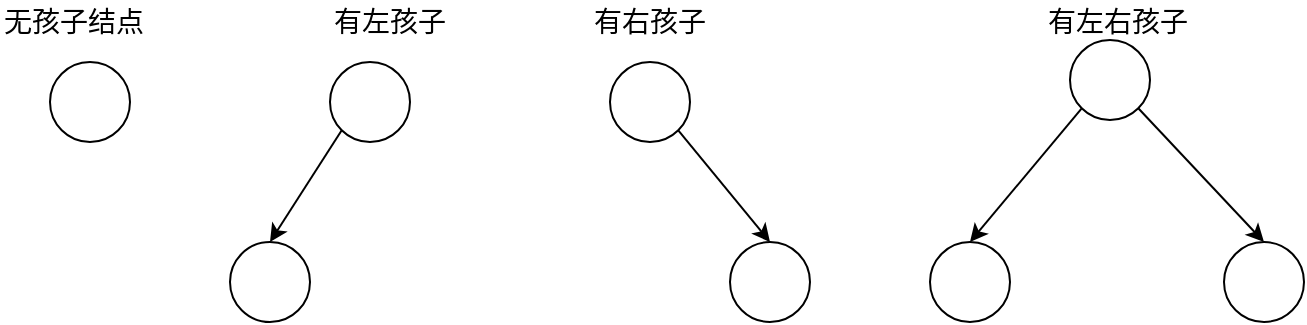 <mxGraphModel dx="927" dy="629" grid="1" gridSize="10" guides="1" tooltips="1" connect="1" arrows="1" fold="1" page="1" pageScale="1" pageWidth="827" pageHeight="1169" background="#ffffff"><root><mxCell id="0"/><mxCell id="1" parent="0"/><mxCell id="2" value="" style="ellipse;whiteSpace=wrap;html=1;aspect=fixed;" vertex="1" parent="1"><mxGeometry x="200" y="120" width="40" height="40" as="geometry"/></mxCell><mxCell id="3" value="" style="ellipse;whiteSpace=wrap;html=1;aspect=fixed;" vertex="1" parent="1"><mxGeometry x="340" y="120" width="40" height="40" as="geometry"/></mxCell><mxCell id="4" value="" style="ellipse;whiteSpace=wrap;html=1;aspect=fixed;" vertex="1" parent="1"><mxGeometry x="480" y="120" width="40" height="40" as="geometry"/></mxCell><mxCell id="5" value="" style="ellipse;whiteSpace=wrap;html=1;aspect=fixed;" vertex="1" parent="1"><mxGeometry x="290" y="210" width="40" height="40" as="geometry"/></mxCell><mxCell id="6" value="" style="ellipse;whiteSpace=wrap;html=1;aspect=fixed;" vertex="1" parent="1"><mxGeometry x="540" y="210" width="40" height="40" as="geometry"/></mxCell><mxCell id="7" value="" style="endArrow=classic;html=1;entryX=0.5;entryY=0;exitX=0;exitY=1;" edge="1" parent="1" source="3" target="5"><mxGeometry width="50" height="50" relative="1" as="geometry"><mxPoint x="200" y="320" as="sourcePoint"/><mxPoint x="250" y="270" as="targetPoint"/></mxGeometry></mxCell><mxCell id="8" value="" style="endArrow=classic;html=1;exitX=1;exitY=1;entryX=0.5;entryY=0;" edge="1" parent="1" source="4" target="6"><mxGeometry width="50" height="50" relative="1" as="geometry"><mxPoint x="200" y="320" as="sourcePoint"/><mxPoint x="250" y="270" as="targetPoint"/></mxGeometry></mxCell><mxCell id="9" value="&lt;font style=&quot;font-size: 14px&quot;&gt;无孩子结点&lt;/font&gt;" style="text;html=1;resizable=0;points=[];autosize=1;align=left;verticalAlign=top;spacingTop=-4;" vertex="1" parent="1"><mxGeometry x="175" y="89" width="90" height="20" as="geometry"/></mxCell><mxCell id="10" value="&lt;font style=&quot;font-size: 14px&quot;&gt;有左孩子&lt;/font&gt;" style="text;html=1;resizable=0;points=[];autosize=1;align=left;verticalAlign=top;spacingTop=-4;" vertex="1" parent="1"><mxGeometry x="340" y="89" width="70" height="20" as="geometry"/></mxCell><mxCell id="11" value="&lt;font style=&quot;font-size: 14px&quot;&gt;有右孩子&lt;/font&gt;" style="text;html=1;resizable=0;points=[];autosize=1;align=left;verticalAlign=top;spacingTop=-4;" vertex="1" parent="1"><mxGeometry x="470" y="89" width="70" height="20" as="geometry"/></mxCell><mxCell id="14" value="" style="ellipse;whiteSpace=wrap;html=1;aspect=fixed;" vertex="1" parent="1"><mxGeometry x="710" y="109" width="40" height="40" as="geometry"/></mxCell><mxCell id="15" value="" style="ellipse;whiteSpace=wrap;html=1;aspect=fixed;" vertex="1" parent="1"><mxGeometry x="640" y="210" width="40" height="40" as="geometry"/></mxCell><mxCell id="16" value="" style="ellipse;whiteSpace=wrap;html=1;aspect=fixed;" vertex="1" parent="1"><mxGeometry x="787" y="210" width="40" height="40" as="geometry"/></mxCell><mxCell id="17" value="" style="endArrow=classic;html=1;entryX=0.5;entryY=0;exitX=0;exitY=1;" edge="1" parent="1" source="14" target="15"><mxGeometry width="50" height="50" relative="1" as="geometry"><mxPoint x="180" y="320" as="sourcePoint"/><mxPoint x="230" y="270" as="targetPoint"/></mxGeometry></mxCell><mxCell id="18" value="" style="endArrow=classic;html=1;entryX=0.5;entryY=0;exitX=1;exitY=1;" edge="1" parent="1" source="14" target="16"><mxGeometry width="50" height="50" relative="1" as="geometry"><mxPoint x="180" y="320" as="sourcePoint"/><mxPoint x="230" y="270" as="targetPoint"/></mxGeometry></mxCell><mxCell id="19" value="&lt;font style=&quot;font-size: 14px&quot;&gt;有左右孩子&lt;/font&gt;" style="text;html=1;resizable=0;points=[];autosize=1;align=left;verticalAlign=top;spacingTop=-4;" vertex="1" parent="1"><mxGeometry x="697" y="89" width="90" height="20" as="geometry"/></mxCell></root></mxGraphModel>